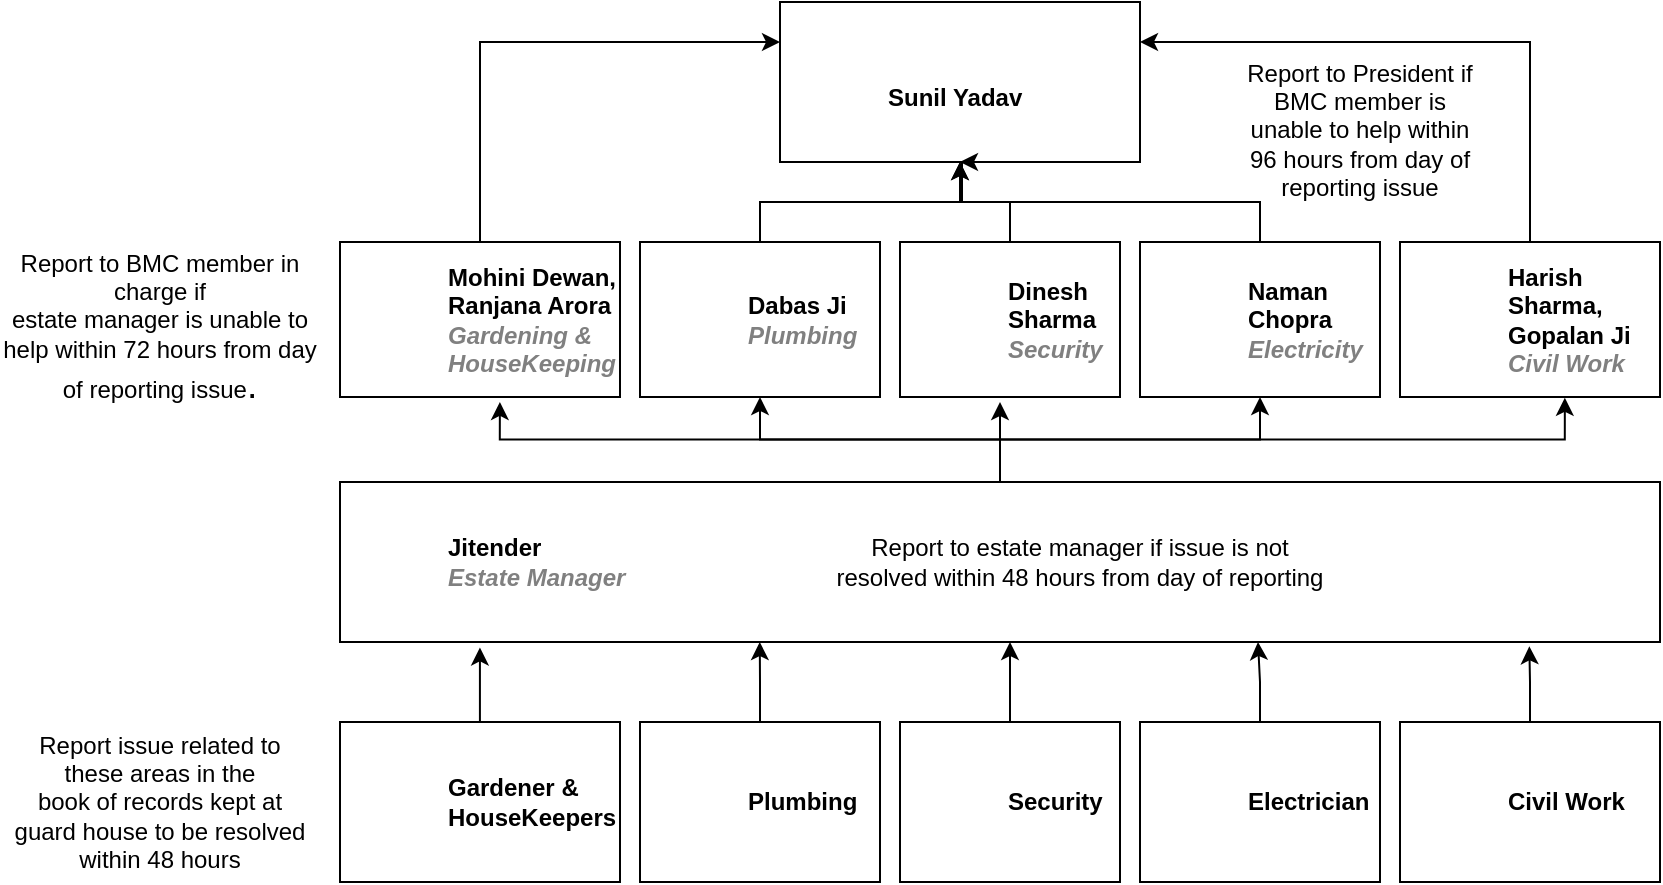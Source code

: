 <mxfile version="23.0.0" type="github">
  <diagram id="prtHgNgQTEPvFCAcTncT" name="Page-1">
    <mxGraphModel dx="1745" dy="1531" grid="1" gridSize="10" guides="1" tooltips="1" connect="1" arrows="1" fold="1" page="1" pageScale="1" pageWidth="827" pageHeight="1169" math="0" shadow="0">
      <root>
        <mxCell id="0" />
        <mxCell id="1" parent="0" />
        <UserObject label="&lt;br&gt;Sunil Yadav&lt;br&gt;" name="Evan Valet" position="HR Director" location="Office 4" email="me@example.com" placeholders="1" link="https://www.draw.io" id="0x9jmQz1Zl5PlALlcMi5-7">
          <mxCell style="label;image=https://cdn3.iconfinder.com/data/icons/user-avatars-1/512/users-9-2-128.png;whiteSpace=wrap;html=1;rounded=0;glass=0;treeFolding=1;treeMoving=1;" vertex="1" parent="1">
            <mxGeometry x="340" y="-440" width="180" height="80" as="geometry" />
          </mxCell>
        </UserObject>
        <mxCell id="0x9jmQz1Zl5PlALlcMi5-33" style="edgeStyle=orthogonalEdgeStyle;rounded=0;orthogonalLoop=1;jettySize=auto;html=1;entryX=0;entryY=0.25;entryDx=0;entryDy=0;" edge="1" parent="1" source="dNxyNK7c78bLwvsdeMH5-12" target="0x9jmQz1Zl5PlALlcMi5-7">
          <mxGeometry relative="1" as="geometry">
            <Array as="points">
              <mxPoint x="190" y="-420" />
            </Array>
          </mxGeometry>
        </mxCell>
        <UserObject label="Mohini Dewan,&lt;br&gt;Ranjana Arora&lt;br&gt;&lt;font color=&quot;#808080&quot;&gt;&lt;i&gt;Gardening &amp;amp;&lt;br&gt;HouseKeeping&lt;/i&gt;&lt;/font&gt;" name="Tessa Miller" position="CFO" location="Office 1" email="me@example.com" placeholders="1" link="https://www.draw.io" id="dNxyNK7c78bLwvsdeMH5-12">
          <mxCell style="label;image=https://cdn3.iconfinder.com/data/icons/user-avatars-1/512/users-3-128.png;whiteSpace=wrap;html=1;rounded=0;glass=0;treeMoving=1;treeFolding=1;" parent="1" vertex="1">
            <mxGeometry x="120" y="-320" width="140" height="77.5" as="geometry" />
          </mxCell>
        </UserObject>
        <mxCell id="0x9jmQz1Zl5PlALlcMi5-34" style="edgeStyle=orthogonalEdgeStyle;rounded=0;orthogonalLoop=1;jettySize=auto;html=1;entryX=0.5;entryY=1;entryDx=0;entryDy=0;" edge="1" parent="1" source="0x9jmQz1Zl5PlALlcMi5-2" target="0x9jmQz1Zl5PlALlcMi5-7">
          <mxGeometry relative="1" as="geometry" />
        </mxCell>
        <UserObject label="Dabas Ji&lt;br&gt;&lt;font color=&quot;#808080&quot;&gt;&lt;i&gt;Plumbing&lt;/i&gt;&lt;/font&gt;" name="Alison Donovan" position="System Admin" location="Office 3" email="me@example.com" placeholders="1" id="0x9jmQz1Zl5PlALlcMi5-2">
          <mxCell style="label;image=https://cdn3.iconfinder.com/data/icons/user-avatars-1/512/users-2-128.png;whiteSpace=wrap;html=1;rounded=0;glass=0;" vertex="1" parent="1">
            <mxGeometry x="270" y="-320" width="120" height="77.5" as="geometry" />
          </mxCell>
        </UserObject>
        <mxCell id="0x9jmQz1Zl5PlALlcMi5-35" style="edgeStyle=orthogonalEdgeStyle;rounded=0;orthogonalLoop=1;jettySize=auto;html=1;entryX=0.5;entryY=1;entryDx=0;entryDy=0;" edge="1" parent="1" source="0x9jmQz1Zl5PlALlcMi5-4" target="0x9jmQz1Zl5PlALlcMi5-7">
          <mxGeometry relative="1" as="geometry" />
        </mxCell>
        <UserObject label="Dinesh Sharma&lt;br&gt;&lt;i style=&quot;color: gray&quot;&gt;Security&lt;/i&gt;" name="Alison Donovan" position="System Admin" location="Office 3" email="me@example.com" placeholders="1" id="0x9jmQz1Zl5PlALlcMi5-4">
          <mxCell style="label;image=https://cdn3.iconfinder.com/data/icons/user-avatars-1/512/users-2-128.png;whiteSpace=wrap;html=1;rounded=0;glass=0;" vertex="1" parent="1">
            <mxGeometry x="400" y="-320" width="110" height="77.5" as="geometry" />
          </mxCell>
        </UserObject>
        <mxCell id="0x9jmQz1Zl5PlALlcMi5-36" style="edgeStyle=orthogonalEdgeStyle;rounded=0;orthogonalLoop=1;jettySize=auto;html=1;" edge="1" parent="1" source="0x9jmQz1Zl5PlALlcMi5-5">
          <mxGeometry relative="1" as="geometry">
            <mxPoint x="430" y="-360" as="targetPoint" />
            <Array as="points">
              <mxPoint x="580" y="-340" />
              <mxPoint x="431" y="-340" />
            </Array>
          </mxGeometry>
        </mxCell>
        <UserObject label="Naman Chopra&lt;br&gt;&lt;font color=&quot;#808080&quot;&gt;&lt;i&gt;Electricity&lt;/i&gt;&lt;/font&gt;" name="Alison Donovan" position="System Admin" location="Office 3" email="me@example.com" placeholders="1" id="0x9jmQz1Zl5PlALlcMi5-5">
          <mxCell style="label;image=https://cdn3.iconfinder.com/data/icons/user-avatars-1/512/users-2-128.png;whiteSpace=wrap;html=1;rounded=0;glass=0;" vertex="1" parent="1">
            <mxGeometry x="520" y="-320" width="120" height="77.5" as="geometry" />
          </mxCell>
        </UserObject>
        <mxCell id="0x9jmQz1Zl5PlALlcMi5-37" style="edgeStyle=orthogonalEdgeStyle;rounded=0;orthogonalLoop=1;jettySize=auto;html=1;entryX=1;entryY=0.25;entryDx=0;entryDy=0;" edge="1" parent="1" source="0x9jmQz1Zl5PlALlcMi5-6" target="0x9jmQz1Zl5PlALlcMi5-7">
          <mxGeometry relative="1" as="geometry">
            <Array as="points">
              <mxPoint x="715" y="-420" />
            </Array>
          </mxGeometry>
        </mxCell>
        <UserObject label="Harish Sharma,&lt;br&gt;Gopalan Ji&lt;br&gt;&lt;font color=&quot;#808080&quot;&gt;&lt;i&gt;Civil Work&lt;/i&gt;&lt;/font&gt;" name="Alison Donovan" position="System Admin" location="Office 3" email="me@example.com" placeholders="1" id="0x9jmQz1Zl5PlALlcMi5-6">
          <mxCell style="label;image=https://cdn3.iconfinder.com/data/icons/user-avatars-1/512/users-2-128.png;whiteSpace=wrap;html=1;rounded=0;glass=0;" vertex="1" parent="1">
            <mxGeometry x="650" y="-320" width="130" height="77.5" as="geometry" />
          </mxCell>
        </UserObject>
        <mxCell id="0x9jmQz1Zl5PlALlcMi5-28" style="edgeStyle=orthogonalEdgeStyle;rounded=0;orthogonalLoop=1;jettySize=auto;html=1;entryX=0.5;entryY=1;entryDx=0;entryDy=0;" edge="1" parent="1" source="0x9jmQz1Zl5PlALlcMi5-1" target="0x9jmQz1Zl5PlALlcMi5-2">
          <mxGeometry relative="1" as="geometry" />
        </mxCell>
        <mxCell id="0x9jmQz1Zl5PlALlcMi5-29" style="edgeStyle=orthogonalEdgeStyle;rounded=0;orthogonalLoop=1;jettySize=auto;html=1;" edge="1" parent="1" source="0x9jmQz1Zl5PlALlcMi5-1">
          <mxGeometry relative="1" as="geometry">
            <mxPoint x="450" y="-240" as="targetPoint" />
          </mxGeometry>
        </mxCell>
        <mxCell id="0x9jmQz1Zl5PlALlcMi5-30" style="edgeStyle=orthogonalEdgeStyle;rounded=0;orthogonalLoop=1;jettySize=auto;html=1;entryX=0.5;entryY=1;entryDx=0;entryDy=0;" edge="1" parent="1" source="0x9jmQz1Zl5PlALlcMi5-1" target="0x9jmQz1Zl5PlALlcMi5-5">
          <mxGeometry relative="1" as="geometry" />
        </mxCell>
        <UserObject label="Jitender&lt;br&gt;&lt;font color=&quot;#808080&quot;&gt;&lt;i&gt;Estate Manager&lt;/i&gt;&lt;/font&gt;" name="Edward Morrison" position="Brand Manager" location="Office 2" email="me@example.com" placeholders="1" id="0x9jmQz1Zl5PlALlcMi5-1">
          <mxCell style="label;image=https://cdn3.iconfinder.com/data/icons/user-avatars-1/512/users-10-3-128.png;whiteSpace=wrap;html=1;rounded=0;glass=0;treeFolding=1;treeMoving=1;" vertex="1" parent="1">
            <mxGeometry x="120" y="-200" width="660" height="80" as="geometry" />
          </mxCell>
        </UserObject>
        <UserObject label="Gardener &amp;amp; HouseKeepers" name="Edward Morrison" position="Brand Manager" location="Office 2" email="me@example.com" placeholders="1" id="0x9jmQz1Zl5PlALlcMi5-8">
          <mxCell style="label;image=https://cdn3.iconfinder.com/data/icons/user-avatars-1/512/users-10-3-128.png;whiteSpace=wrap;html=1;rounded=0;glass=0;treeFolding=1;treeMoving=1;" vertex="1" parent="1">
            <mxGeometry x="120" y="-80" width="140" height="80" as="geometry" />
          </mxCell>
        </UserObject>
        <UserObject label="Plumbing" name="Edward Morrison" position="Brand Manager" location="Office 2" email="me@example.com" placeholders="1" id="0x9jmQz1Zl5PlALlcMi5-9">
          <mxCell style="label;image=https://cdn3.iconfinder.com/data/icons/user-avatars-1/512/users-10-3-128.png;whiteSpace=wrap;html=1;rounded=0;glass=0;treeFolding=1;treeMoving=1;" vertex="1" parent="1">
            <mxGeometry x="270" y="-80" width="120" height="80" as="geometry" />
          </mxCell>
        </UserObject>
        <mxCell id="0x9jmQz1Zl5PlALlcMi5-26" style="edgeStyle=orthogonalEdgeStyle;rounded=0;orthogonalLoop=1;jettySize=auto;html=1;" edge="1" parent="1" source="0x9jmQz1Zl5PlALlcMi5-10">
          <mxGeometry relative="1" as="geometry">
            <mxPoint x="455" y="-120" as="targetPoint" />
          </mxGeometry>
        </mxCell>
        <UserObject label="Security" name="Edward Morrison" position="Brand Manager" location="Office 2" email="me@example.com" placeholders="1" id="0x9jmQz1Zl5PlALlcMi5-10">
          <mxCell style="label;image=https://cdn3.iconfinder.com/data/icons/user-avatars-1/512/users-10-3-128.png;whiteSpace=wrap;html=1;rounded=0;glass=0;treeFolding=1;treeMoving=1;" vertex="1" parent="1">
            <mxGeometry x="400" y="-80" width="110" height="80" as="geometry" />
          </mxCell>
        </UserObject>
        <UserObject label="Electrician" name="Edward Morrison" position="Brand Manager" location="Office 2" email="me@example.com" placeholders="1" id="0x9jmQz1Zl5PlALlcMi5-11">
          <mxCell style="label;image=https://cdn3.iconfinder.com/data/icons/user-avatars-1/512/users-10-3-128.png;whiteSpace=wrap;html=1;rounded=0;glass=0;treeFolding=1;treeMoving=1;" vertex="1" parent="1">
            <mxGeometry x="520" y="-80" width="120" height="80" as="geometry" />
          </mxCell>
        </UserObject>
        <UserObject label="Civil Work" name="Edward Morrison" position="Brand Manager" location="Office 2" email="me@example.com" placeholders="1" id="0x9jmQz1Zl5PlALlcMi5-13">
          <mxCell style="label;image=https://cdn3.iconfinder.com/data/icons/user-avatars-1/512/users-10-3-128.png;whiteSpace=wrap;html=1;rounded=0;glass=0;treeFolding=1;treeMoving=1;" vertex="1" parent="1">
            <mxGeometry x="650" y="-80" width="130" height="80" as="geometry" />
          </mxCell>
        </UserObject>
        <mxCell id="0x9jmQz1Zl5PlALlcMi5-14" style="edgeStyle=orthogonalEdgeStyle;rounded=0;orthogonalLoop=1;jettySize=auto;html=1;entryX=0.106;entryY=1.034;entryDx=0;entryDy=0;entryPerimeter=0;" edge="1" parent="1" source="0x9jmQz1Zl5PlALlcMi5-8" target="0x9jmQz1Zl5PlALlcMi5-1">
          <mxGeometry relative="1" as="geometry" />
        </mxCell>
        <mxCell id="0x9jmQz1Zl5PlALlcMi5-16" style="edgeStyle=orthogonalEdgeStyle;rounded=0;orthogonalLoop=1;jettySize=auto;html=1;entryX=0.318;entryY=1;entryDx=0;entryDy=0;entryPerimeter=0;" edge="1" parent="1" source="0x9jmQz1Zl5PlALlcMi5-9" target="0x9jmQz1Zl5PlALlcMi5-1">
          <mxGeometry relative="1" as="geometry" />
        </mxCell>
        <mxCell id="0x9jmQz1Zl5PlALlcMi5-22" style="edgeStyle=orthogonalEdgeStyle;rounded=0;orthogonalLoop=1;jettySize=auto;html=1;" edge="1" parent="1" source="0x9jmQz1Zl5PlALlcMi5-11">
          <mxGeometry relative="1" as="geometry">
            <mxPoint x="579" y="-120" as="targetPoint" />
          </mxGeometry>
        </mxCell>
        <mxCell id="0x9jmQz1Zl5PlALlcMi5-24" style="edgeStyle=orthogonalEdgeStyle;rounded=0;orthogonalLoop=1;jettySize=auto;html=1;entryX=0.901;entryY=1.027;entryDx=0;entryDy=0;entryPerimeter=0;" edge="1" parent="1" source="0x9jmQz1Zl5PlALlcMi5-13" target="0x9jmQz1Zl5PlALlcMi5-1">
          <mxGeometry relative="1" as="geometry" />
        </mxCell>
        <mxCell id="0x9jmQz1Zl5PlALlcMi5-27" style="edgeStyle=orthogonalEdgeStyle;rounded=0;orthogonalLoop=1;jettySize=auto;html=1;entryX=0.571;entryY=1.032;entryDx=0;entryDy=0;entryPerimeter=0;" edge="1" parent="1" source="0x9jmQz1Zl5PlALlcMi5-1" target="dNxyNK7c78bLwvsdeMH5-12">
          <mxGeometry relative="1" as="geometry" />
        </mxCell>
        <mxCell id="0x9jmQz1Zl5PlALlcMi5-31" style="edgeStyle=orthogonalEdgeStyle;rounded=0;orthogonalLoop=1;jettySize=auto;html=1;entryX=0.634;entryY=1.005;entryDx=0;entryDy=0;entryPerimeter=0;" edge="1" parent="1" source="0x9jmQz1Zl5PlALlcMi5-1" target="0x9jmQz1Zl5PlALlcMi5-6">
          <mxGeometry relative="1" as="geometry" />
        </mxCell>
        <mxCell id="0x9jmQz1Zl5PlALlcMi5-44" value="Report issue related to these areas in the&lt;br style=&quot;border-color: var(--border-color); font-family: &amp;quot;Times New Roman&amp;quot;; font-size: 10px;&quot;&gt;book of records kept at guard house to be resolved within 48 hours" style="text;html=1;strokeColor=none;fillColor=none;align=center;verticalAlign=middle;whiteSpace=wrap;rounded=0;" vertex="1" parent="1">
          <mxGeometry x="-45" y="-70" width="150" height="60" as="geometry" />
        </mxCell>
        <mxCell id="0x9jmQz1Zl5PlALlcMi5-47" value="Report to estate manager if issue is not&lt;br/&gt;resolved within 48 hours from day of reporting" style="text;html=1;strokeColor=none;fillColor=none;align=center;verticalAlign=middle;whiteSpace=wrap;rounded=0;" vertex="1" parent="1">
          <mxGeometry x="310" y="-190" width="360" height="60" as="geometry" />
        </mxCell>
        <mxCell id="0x9jmQz1Zl5PlALlcMi5-48" value="&lt;p style=&quot;language:en-IN;margin-top:6.0pt;margin-bottom:0pt;margin-left:0in;&lt;br/&gt;text-align:left;direction:ltr;unicode-bidi:embed;mso-line-break-override:none;&lt;br/&gt;word-break:normal;punctuation-wrap:hanging&quot;&gt;Report to BMC member in charge if&lt;br/&gt;estate manager is unable to help within 72 hours from day of reporting issue&lt;span style=&quot;font-size: 14pt; font-family: Arial;&quot;&gt;.&lt;/span&gt;&lt;/p&gt;" style="text;html=1;strokeColor=none;fillColor=none;align=center;verticalAlign=middle;whiteSpace=wrap;rounded=0;" vertex="1" parent="1">
          <mxGeometry x="-50" y="-311.25" width="160" height="60" as="geometry" />
        </mxCell>
        <mxCell id="0x9jmQz1Zl5PlALlcMi5-49" value="&lt;p style=&quot;language:en-IN;margin-top:6.0pt;margin-bottom:0pt;margin-left:0in;&lt;br/&gt;text-align:left;direction:ltr;unicode-bidi:embed;mso-line-break-override:none;&lt;br/&gt;word-break:normal;punctuation-wrap:hanging&quot;&gt;Report to President if BMC member is&lt;br/&gt;unable to help within 96 hours from day of reporting issue&lt;br&gt;&lt;/p&gt;" style="text;html=1;strokeColor=none;fillColor=none;align=center;verticalAlign=middle;whiteSpace=wrap;rounded=0;" vertex="1" parent="1">
          <mxGeometry x="570" y="-410" width="120" height="60" as="geometry" />
        </mxCell>
      </root>
    </mxGraphModel>
  </diagram>
</mxfile>
